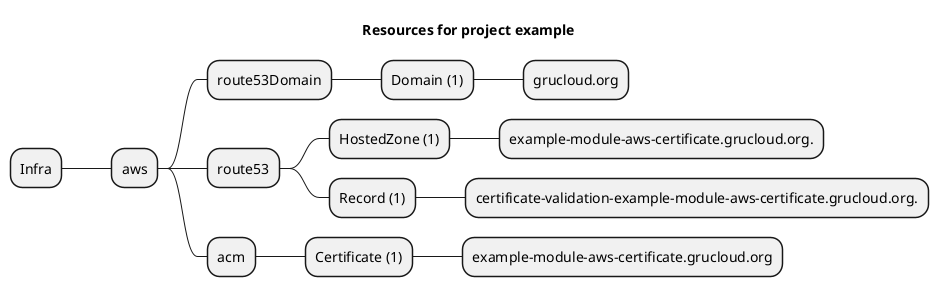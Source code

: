 @startmindmap
title Resources for project example
skinparam monochrome true
+ Infra
++ aws
+++ route53Domain
++++ Domain (1)
+++++ grucloud.org
+++ route53
++++ HostedZone (1)
+++++ example-module-aws-certificate.grucloud.org.
++++ Record (1)
+++++ certificate-validation-example-module-aws-certificate.grucloud.org.
+++ acm
++++ Certificate (1)
+++++ example-module-aws-certificate.grucloud.org
@endmindmap
